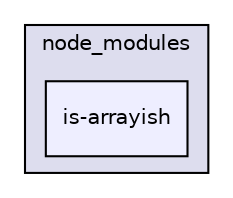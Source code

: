 digraph "gulp-src/node_modules/gulp-uglify/node_modules/gulp-util/node_modules/dateformat/node_modules/meow/node_modules/read-pkg-up/node_modules/read-pkg/node_modules/load-json-file/node_modules/parse-json/node_modules/error-ex/node_modules/is-arrayish" {
  compound=true
  node [ fontsize="10", fontname="Helvetica"];
  edge [ labelfontsize="10", labelfontname="Helvetica"];
  subgraph clusterdir_76e5d2a0f6600a7ebb4e6444999b66db {
    graph [ bgcolor="#ddddee", pencolor="black", label="node_modules" fontname="Helvetica", fontsize="10", URL="dir_76e5d2a0f6600a7ebb4e6444999b66db.html"]
  dir_06fb26751ff845477dd332fccb2f8615 [shape=box, label="is-arrayish", style="filled", fillcolor="#eeeeff", pencolor="black", URL="dir_06fb26751ff845477dd332fccb2f8615.html"];
  }
}
